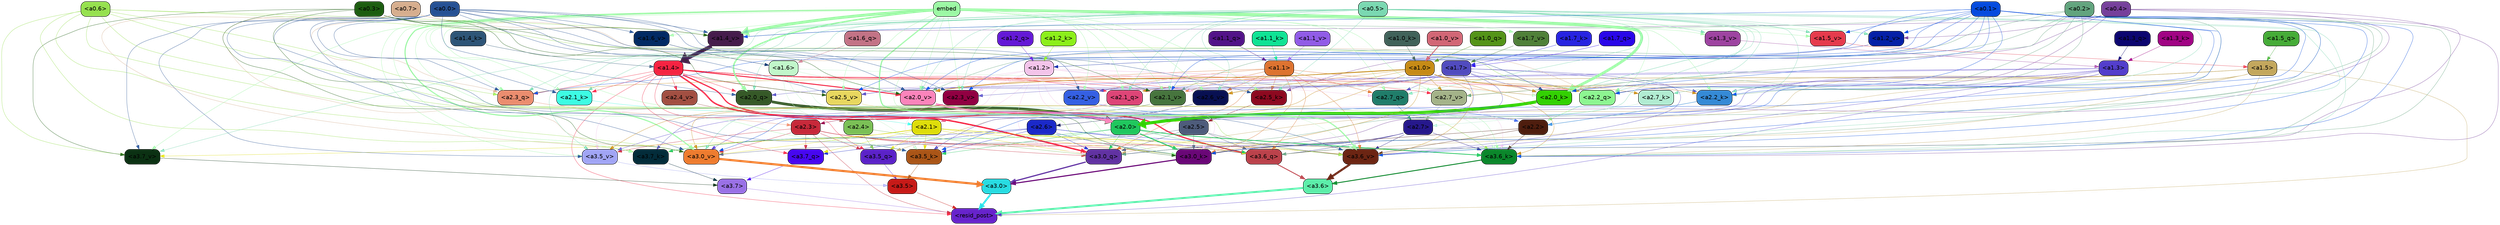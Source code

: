 strict digraph "" {
	graph [bgcolor=transparent,
		layout=dot,
		overlap=false,
		splines=true
	];
	"<a3.7>"	[color=black,
		fillcolor="#9a71e6",
		fontname=Helvetica,
		shape=box,
		style="filled, rounded"];
	"<resid_post>"	[color=black,
		fillcolor="#6723cc",
		fontname=Helvetica,
		shape=box,
		style="filled, rounded"];
	"<a3.7>" -> "<resid_post>"	[color="#9a71e6",
		penwidth=0.6239100098609924];
	"<a3.6>"	[color=black,
		fillcolor="#5ceeaa",
		fontname=Helvetica,
		shape=box,
		style="filled, rounded"];
	"<a3.6>" -> "<resid_post>"	[color="#5ceeaa",
		penwidth=4.569062113761902];
	"<a3.5>"	[color=black,
		fillcolor="#c71a18",
		fontname=Helvetica,
		shape=box,
		style="filled, rounded"];
	"<a3.5>" -> "<resid_post>"	[color="#c71a18",
		penwidth=0.6];
	"<a3.0>"	[color=black,
		fillcolor="#28dce2",
		fontname=Helvetica,
		shape=box,
		style="filled, rounded"];
	"<a3.0>" -> "<resid_post>"	[color="#28dce2",
		penwidth=4.283544182777405];
	"<a2.3>"	[color=black,
		fillcolor="#c7293a",
		fontname=Helvetica,
		shape=box,
		style="filled, rounded"];
	"<a2.3>" -> "<resid_post>"	[color="#c7293a",
		penwidth=0.6];
	"<a3.7_q>"	[color=black,
		fillcolor="#4707f0",
		fontname=Helvetica,
		shape=box,
		style="filled, rounded"];
	"<a2.3>" -> "<a3.7_q>"	[color="#c7293a",
		penwidth=0.6];
	"<a3.6_q>"	[color=black,
		fillcolor="#bb424b",
		fontname=Helvetica,
		shape=box,
		style="filled, rounded"];
	"<a2.3>" -> "<a3.6_q>"	[color="#c7293a",
		penwidth=0.6];
	"<a3.5_q>"	[color=black,
		fillcolor="#5b22c8",
		fontname=Helvetica,
		shape=box,
		style="filled, rounded"];
	"<a2.3>" -> "<a3.5_q>"	[color="#c7293a",
		penwidth=0.6];
	"<a3.0_q>"	[color=black,
		fillcolor="#6132a2",
		fontname=Helvetica,
		shape=box,
		style="filled, rounded"];
	"<a2.3>" -> "<a3.0_q>"	[color="#c7293a",
		penwidth=0.6];
	"<a3.0_k>"	[color=black,
		fillcolor="#6a0777",
		fontname=Helvetica,
		shape=box,
		style="filled, rounded"];
	"<a2.3>" -> "<a3.0_k>"	[color="#c7293a",
		penwidth=0.6];
	"<a3.6_v>"	[color=black,
		fillcolor="#6c2513",
		fontname=Helvetica,
		shape=box,
		style="filled, rounded"];
	"<a2.3>" -> "<a3.6_v>"	[color="#c7293a",
		penwidth=0.6];
	"<a3.5_v>"	[color=black,
		fillcolor="#a1a5f5",
		fontname=Helvetica,
		shape=box,
		style="filled, rounded"];
	"<a2.3>" -> "<a3.5_v>"	[color="#c7293a",
		penwidth=0.6];
	"<a3.0_v>"	[color=black,
		fillcolor="#ee7c2f",
		fontname=Helvetica,
		shape=box,
		style="filled, rounded"];
	"<a2.3>" -> "<a3.0_v>"	[color="#c7293a",
		penwidth=0.6];
	"<a1.5>"	[color=black,
		fillcolor="#c3a75d",
		fontname=Helvetica,
		shape=box,
		style="filled, rounded"];
	"<a1.5>" -> "<resid_post>"	[color="#c3a75d",
		penwidth=0.6];
	"<a1.5>" -> "<a3.6_q>"	[color="#c3a75d",
		penwidth=0.6];
	"<a1.5>" -> "<a3.5_q>"	[color="#c3a75d",
		penwidth=0.6];
	"<a1.5>" -> "<a3.0_q>"	[color="#c3a75d",
		penwidth=0.6];
	"<a3.6_k>"	[color=black,
		fillcolor="#0b872b",
		fontname=Helvetica,
		shape=box,
		style="filled, rounded"];
	"<a1.5>" -> "<a3.6_k>"	[color="#c3a75d",
		penwidth=0.6];
	"<a1.5>" -> "<a3.0_k>"	[color="#c3a75d",
		penwidth=0.6];
	"<a2.2_q>"	[color=black,
		fillcolor="#8df691",
		fontname=Helvetica,
		shape=box,
		style="filled, rounded"];
	"<a1.5>" -> "<a2.2_q>"	[color="#c3a75d",
		penwidth=0.6];
	"<a2.7_v>"	[color=black,
		fillcolor="#a4b389",
		fontname=Helvetica,
		shape=box,
		style="filled, rounded"];
	"<a1.5>" -> "<a2.7_v>"	[color="#c3a75d",
		penwidth=0.6];
	"<a2.6_v>"	[color=black,
		fillcolor="#081052",
		fontname=Helvetica,
		shape=box,
		style="filled, rounded"];
	"<a1.5>" -> "<a2.6_v>"	[color="#c3a75d",
		penwidth=0.6];
	"<a2.1_v>"	[color=black,
		fillcolor="#47753e",
		fontname=Helvetica,
		shape=box,
		style="filled, rounded"];
	"<a1.5>" -> "<a2.1_v>"	[color="#c3a75d",
		penwidth=0.6];
	"<a1.4>"	[color=black,
		fillcolor="#f52342",
		fontname=Helvetica,
		shape=box,
		style="filled, rounded"];
	"<a1.4>" -> "<resid_post>"	[color="#f52342",
		penwidth=0.6];
	"<a1.4>" -> "<a3.7_q>"	[color="#f52342",
		penwidth=0.6];
	"<a1.4>" -> "<a3.6_q>"	[color="#f52342",
		penwidth=2.7536282539367676];
	"<a1.4>" -> "<a3.5_q>"	[color="#f52342",
		penwidth=0.6];
	"<a1.4>" -> "<a3.0_q>"	[color="#f52342",
		penwidth=3.3369133472442627];
	"<a2.3_q>"	[color=black,
		fillcolor="#eb8d6f",
		fontname=Helvetica,
		shape=box,
		style="filled, rounded"];
	"<a1.4>" -> "<a2.3_q>"	[color="#f52342",
		penwidth=0.6];
	"<a1.4>" -> "<a2.2_q>"	[color="#f52342",
		penwidth=0.6];
	"<a2.1_q>"	[color=black,
		fillcolor="#de4577",
		fontname=Helvetica,
		shape=box,
		style="filled, rounded"];
	"<a1.4>" -> "<a2.1_q>"	[color="#f52342",
		penwidth=0.6];
	"<a2.0_q>"	[color=black,
		fillcolor="#365928",
		fontname=Helvetica,
		shape=box,
		style="filled, rounded"];
	"<a1.4>" -> "<a2.0_q>"	[color="#f52342",
		penwidth=0.6];
	"<a2.1_k>"	[color=black,
		fillcolor="#3dfce3",
		fontname=Helvetica,
		shape=box,
		style="filled, rounded"];
	"<a1.4>" -> "<a2.1_k>"	[color="#f52342",
		penwidth=0.6];
	"<a1.4>" -> "<a2.7_v>"	[color="#f52342",
		penwidth=0.6];
	"<a1.4>" -> "<a2.6_v>"	[color="#f52342",
		penwidth=0.6];
	"<a2.5_v>"	[color=black,
		fillcolor="#e8d75f",
		fontname=Helvetica,
		shape=box,
		style="filled, rounded"];
	"<a1.4>" -> "<a2.5_v>"	[color="#f52342",
		penwidth=0.6];
	"<a2.4_v>"	[color=black,
		fillcolor="#a24f42",
		fontname=Helvetica,
		shape=box,
		style="filled, rounded"];
	"<a1.4>" -> "<a2.4_v>"	[color="#f52342",
		penwidth=0.6];
	"<a1.4>" -> "<a2.1_v>"	[color="#f52342",
		penwidth=0.6];
	"<a2.0_v>"	[color=black,
		fillcolor="#fb84bb",
		fontname=Helvetica,
		shape=box,
		style="filled, rounded"];
	"<a1.4>" -> "<a2.0_v>"	[color="#f52342",
		penwidth=2.2818827629089355];
	"<a1.3>"	[color=black,
		fillcolor="#533ecc",
		fontname=Helvetica,
		shape=box,
		style="filled, rounded"];
	"<a1.3>" -> "<resid_post>"	[color="#533ecc",
		penwidth=0.6];
	"<a1.3>" -> "<a3.6_v>"	[color="#533ecc",
		penwidth=0.6];
	"<a1.3>" -> "<a3.5_v>"	[color="#533ecc",
		penwidth=0.6];
	"<a1.3>" -> "<a3.0_v>"	[color="#533ecc",
		penwidth=0.6];
	"<a1.3>" -> "<a2.2_q>"	[color="#533ecc",
		penwidth=0.6];
	"<a1.3>" -> "<a2.1_q>"	[color="#533ecc",
		penwidth=0.6];
	"<a2.2_k>"	[color=black,
		fillcolor="#358ad6",
		fontname=Helvetica,
		shape=box,
		style="filled, rounded"];
	"<a1.3>" -> "<a2.2_k>"	[color="#533ecc",
		penwidth=0.6];
	"<a1.3>" -> "<a2.5_v>"	[color="#533ecc",
		penwidth=0.6];
	"<a3.7_q>" -> "<a3.7>"	[color="#4707f0",
		penwidth=0.6];
	"<a3.6_q>" -> "<a3.6>"	[color="#bb424b",
		penwidth=2.0344843566417694];
	"<a3.5_q>" -> "<a3.5>"	[color="#5b22c8",
		penwidth=0.6];
	"<a3.0_q>" -> "<a3.0>"	[color="#6132a2",
		penwidth=2.863015294075012];
	"<a3.7_k>"	[color=black,
		fillcolor="#032c3a",
		fontname=Helvetica,
		shape=box,
		style="filled, rounded"];
	"<a3.7_k>" -> "<a3.7>"	[color="#032c3a",
		penwidth=0.6];
	"<a3.6_k>" -> "<a3.6>"	[color="#0b872b",
		penwidth=2.1770318150520325];
	"<a3.5_k>"	[color=black,
		fillcolor="#aa5517",
		fontname=Helvetica,
		shape=box,
		style="filled, rounded"];
	"<a3.5_k>" -> "<a3.5>"	[color="#aa5517",
		penwidth=0.6];
	"<a3.0_k>" -> "<a3.0>"	[color="#6a0777",
		penwidth=2.6323853135108948];
	"<a3.7_v>"	[color=black,
		fillcolor="#0b3113",
		fontname=Helvetica,
		shape=box,
		style="filled, rounded"];
	"<a3.7_v>" -> "<a3.7>"	[color="#0b3113",
		penwidth=0.6];
	"<a3.6_v>" -> "<a3.6>"	[color="#6c2513",
		penwidth=4.972373723983765];
	"<a3.5_v>" -> "<a3.5>"	[color="#a1a5f5",
		penwidth=0.6];
	"<a3.0_v>" -> "<a3.0>"	[color="#ee7c2f",
		penwidth=5.1638524532318115];
	"<a2.6>"	[color=black,
		fillcolor="#1b29c9",
		fontname=Helvetica,
		shape=box,
		style="filled, rounded"];
	"<a2.6>" -> "<a3.7_q>"	[color="#1b29c9",
		penwidth=0.6];
	"<a2.6>" -> "<a3.6_q>"	[color="#1b29c9",
		penwidth=0.6];
	"<a2.6>" -> "<a3.0_q>"	[color="#1b29c9",
		penwidth=0.6];
	"<a2.6>" -> "<a3.7_k>"	[color="#1b29c9",
		penwidth=0.6];
	"<a2.6>" -> "<a3.6_k>"	[color="#1b29c9",
		penwidth=0.6];
	"<a2.6>" -> "<a3.5_k>"	[color="#1b29c9",
		penwidth=0.6];
	"<a2.6>" -> "<a3.0_k>"	[color="#1b29c9",
		penwidth=0.6];
	"<a2.1>"	[color=black,
		fillcolor="#dedd0b",
		fontname=Helvetica,
		shape=box,
		style="filled, rounded"];
	"<a2.1>" -> "<a3.7_q>"	[color="#dedd0b",
		penwidth=0.6];
	"<a2.1>" -> "<a3.6_q>"	[color="#dedd0b",
		penwidth=0.6];
	"<a2.1>" -> "<a3.5_q>"	[color="#dedd0b",
		penwidth=0.6];
	"<a2.1>" -> "<a3.0_q>"	[color="#dedd0b",
		penwidth=0.6];
	"<a2.1>" -> "<a3.7_k>"	[color="#dedd0b",
		penwidth=0.6];
	"<a2.1>" -> "<a3.6_k>"	[color="#dedd0b",
		penwidth=0.6];
	"<a2.1>" -> "<a3.5_k>"	[color="#dedd0b",
		penwidth=0.6];
	"<a2.1>" -> "<a3.0_k>"	[color="#dedd0b",
		penwidth=0.6];
	"<a2.1>" -> "<a3.7_v>"	[color="#dedd0b",
		penwidth=0.6];
	"<a2.1>" -> "<a3.6_v>"	[color="#dedd0b",
		penwidth=0.6];
	"<a2.1>" -> "<a3.0_v>"	[color="#dedd0b",
		penwidth=0.6];
	"<a2.7>"	[color=black,
		fillcolor="#26188c",
		fontname=Helvetica,
		shape=box,
		style="filled, rounded"];
	"<a2.7>" -> "<a3.6_q>"	[color="#26188c",
		penwidth=0.6];
	"<a2.7>" -> "<a3.0_q>"	[color="#26188c",
		penwidth=0.6];
	"<a2.7>" -> "<a3.6_k>"	[color="#26188c",
		penwidth=0.6];
	"<a2.7>" -> "<a3.0_k>"	[color="#26188c",
		penwidth=0.6];
	"<a2.7>" -> "<a3.6_v>"	[color="#26188c",
		penwidth=0.6];
	"<a2.5>"	[color=black,
		fillcolor="#4e5c7b",
		fontname=Helvetica,
		shape=box,
		style="filled, rounded"];
	"<a2.5>" -> "<a3.6_q>"	[color="#4e5c7b",
		penwidth=0.6];
	"<a2.5>" -> "<a3.0_q>"	[color="#4e5c7b",
		penwidth=0.6];
	"<a2.5>" -> "<a3.0_k>"	[color="#4e5c7b",
		penwidth=0.6];
	"<a2.5>" -> "<a3.6_v>"	[color="#4e5c7b",
		penwidth=0.6];
	"<a2.5>" -> "<a3.0_v>"	[color="#4e5c7b",
		penwidth=0.6];
	"<a2.0>"	[color=black,
		fillcolor="#20c75e",
		fontname=Helvetica,
		shape=box,
		style="filled, rounded"];
	"<a2.0>" -> "<a3.6_q>"	[color="#20c75e",
		penwidth=0.6];
	"<a2.0>" -> "<a3.0_q>"	[color="#20c75e",
		penwidth=0.6];
	"<a2.0>" -> "<a3.7_k>"	[color="#20c75e",
		penwidth=0.6];
	"<a2.0>" -> "<a3.6_k>"	[color="#20c75e",
		penwidth=1.7047871947288513];
	"<a2.0>" -> "<a3.5_k>"	[color="#20c75e",
		penwidth=0.6];
	"<a2.0>" -> "<a3.0_k>"	[color="#20c75e",
		penwidth=2.239806979894638];
	"<a1.1>"	[color=black,
		fillcolor="#dd7330",
		fontname=Helvetica,
		shape=box,
		style="filled, rounded"];
	"<a1.1>" -> "<a3.6_q>"	[color="#dd7330",
		penwidth=0.6];
	"<a1.1>" -> "<a3.0_q>"	[color="#dd7330",
		penwidth=0.6];
	"<a1.1>" -> "<a3.0_k>"	[color="#dd7330",
		penwidth=0.6];
	"<a1.1>" -> "<a3.6_v>"	[color="#dd7330",
		penwidth=0.6];
	"<a2.7_q>"	[color=black,
		fillcolor="#207d6a",
		fontname=Helvetica,
		shape=box,
		style="filled, rounded"];
	"<a1.1>" -> "<a2.7_q>"	[color="#dd7330",
		penwidth=0.6];
	"<a2.5_k>"	[color=black,
		fillcolor="#8d0920",
		fontname=Helvetica,
		shape=box,
		style="filled, rounded"];
	"<a1.1>" -> "<a2.5_k>"	[color="#dd7330",
		penwidth=0.6];
	"<a2.0_k>"	[color=black,
		fillcolor="#33d103",
		fontname=Helvetica,
		shape=box,
		style="filled, rounded"];
	"<a1.1>" -> "<a2.0_k>"	[color="#dd7330",
		penwidth=0.6];
	"<a1.1>" -> "<a2.6_v>"	[color="#dd7330",
		penwidth=0.6];
	"<a2.2_v>"	[color=black,
		fillcolor="#3560e3",
		fontname=Helvetica,
		shape=box,
		style="filled, rounded"];
	"<a1.1>" -> "<a2.2_v>"	[color="#dd7330",
		penwidth=0.6];
	"<a1.1>" -> "<a2.1_v>"	[color="#dd7330",
		penwidth=0.6];
	"<a1.1>" -> "<a2.0_v>"	[color="#dd7330",
		penwidth=0.6];
	"<a0.4>"	[color=black,
		fillcolor="#76409b",
		fontname=Helvetica,
		shape=box,
		style="filled, rounded"];
	"<a0.4>" -> "<a3.6_q>"	[color="#76409b",
		penwidth=0.6];
	"<a0.4>" -> "<a3.0_q>"	[color="#76409b",
		penwidth=0.6];
	"<a0.4>" -> "<a3.6_k>"	[color="#76409b",
		penwidth=0.6];
	"<a0.4>" -> "<a2.5_k>"	[color="#76409b",
		penwidth=0.6];
	"<a0.4>" -> "<a2.0_k>"	[color="#76409b",
		penwidth=0.6];
	"<a1.4_v>"	[color=black,
		fillcolor="#461c4c",
		fontname=Helvetica,
		shape=box,
		style="filled, rounded"];
	"<a0.4>" -> "<a1.4_v>"	[color="#76409b",
		penwidth=0.6];
	"<a1.2_v>"	[color=black,
		fillcolor="#0520a7",
		fontname=Helvetica,
		shape=box,
		style="filled, rounded"];
	"<a0.4>" -> "<a1.2_v>"	[color="#76409b",
		penwidth=0.6];
	"<a0.2>"	[color=black,
		fillcolor="#62a47e",
		fontname=Helvetica,
		shape=box,
		style="filled, rounded"];
	"<a0.2>" -> "<a3.6_q>"	[color="#62a47e",
		penwidth=0.6];
	"<a0.2>" -> "<a3.0_q>"	[color="#62a47e",
		penwidth=0.6];
	"<a0.2>" -> "<a3.6_k>"	[color="#62a47e",
		penwidth=0.6];
	"<a0.2>" -> "<a3.0_k>"	[color="#62a47e",
		penwidth=0.6];
	"<a0.2>" -> "<a2.2_q>"	[color="#62a47e",
		penwidth=0.6];
	"<a0.2>" -> "<a2.2_k>"	[color="#62a47e",
		penwidth=0.6];
	"<a0.2>" -> "<a2.0_k>"	[color="#62a47e",
		penwidth=0.6];
	"<a0.2>" -> "<a2.7_v>"	[color="#62a47e",
		penwidth=0.6];
	"<a0.2>" -> "<a2.1_v>"	[color="#62a47e",
		penwidth=0.6];
	"<a0.2>" -> "<a2.0_v>"	[color="#62a47e",
		penwidth=0.6];
	"<a0.2>" -> "<a1.4_v>"	[color="#62a47e",
		penwidth=0.6];
	"<a2.4>"	[color=black,
		fillcolor="#7bc056",
		fontname=Helvetica,
		shape=box,
		style="filled, rounded"];
	"<a2.4>" -> "<a3.5_q>"	[color="#7bc056",
		penwidth=0.6];
	"<a2.4>" -> "<a3.0_q>"	[color="#7bc056",
		penwidth=0.6];
	"<a1.2>"	[color=black,
		fillcolor="#f3c4ea",
		fontname=Helvetica,
		shape=box,
		style="filled, rounded"];
	"<a1.2>" -> "<a3.0_q>"	[color="#f3c4ea",
		penwidth=0.6];
	"<a1.2>" -> "<a3.6_k>"	[color="#f3c4ea",
		penwidth=0.6];
	"<a1.2>" -> "<a3.5_k>"	[color="#f3c4ea",
		penwidth=0.6];
	"<a1.2>" -> "<a3.0_k>"	[color="#f3c4ea",
		penwidth=0.6];
	"<a1.2>" -> "<a3.5_v>"	[color="#f3c4ea",
		penwidth=0.6];
	"<a1.2>" -> "<a2.7_q>"	[color="#f3c4ea",
		penwidth=0.6];
	"<a1.2>" -> "<a2.2_q>"	[color="#f3c4ea",
		penwidth=0.6];
	"<a1.2>" -> "<a2.2_k>"	[color="#f3c4ea",
		penwidth=0.6];
	"<a1.2>" -> "<a2.6_v>"	[color="#f3c4ea",
		penwidth=0.6];
	"<a1.2>" -> "<a2.5_v>"	[color="#f3c4ea",
		penwidth=0.6];
	"<a2.3_v>"	[color=black,
		fillcolor="#910042",
		fontname=Helvetica,
		shape=box,
		style="filled, rounded"];
	"<a1.2>" -> "<a2.3_v>"	[color="#f3c4ea",
		penwidth=0.6];
	"<a1.2>" -> "<a2.0_v>"	[color="#f3c4ea",
		penwidth=0.6];
	"<a1.7>"	[color=black,
		fillcolor="#514bbf",
		fontname=Helvetica,
		shape=box,
		style="filled, rounded"];
	"<a1.7>" -> "<a3.7_k>"	[color="#514bbf",
		penwidth=0.6];
	"<a1.7>" -> "<a3.5_k>"	[color="#514bbf",
		penwidth=0.6];
	"<a1.7>" -> "<a3.6_v>"	[color="#514bbf",
		penwidth=0.6];
	"<a1.7>" -> "<a2.7_q>"	[color="#514bbf",
		penwidth=0.6];
	"<a1.7>" -> "<a2.2_q>"	[color="#514bbf",
		penwidth=0.6];
	"<a1.7>" -> "<a2.0_q>"	[color="#514bbf",
		penwidth=0.6];
	"<a1.7>" -> "<a2.2_k>"	[color="#514bbf",
		penwidth=0.6];
	"<a1.7>" -> "<a2.0_k>"	[color="#514bbf",
		penwidth=0.6];
	"<a1.7>" -> "<a2.5_v>"	[color="#514bbf",
		penwidth=0.6];
	"<a1.7>" -> "<a2.3_v>"	[color="#514bbf",
		penwidth=0.6];
	"<a1.7>" -> "<a2.2_v>"	[color="#514bbf",
		penwidth=0.6];
	"<a0.7>"	[color=black,
		fillcolor="#d6ae8e",
		fontname=Helvetica,
		shape=box,
		style="filled, rounded"];
	"<a0.7>" -> "<a3.7_k>"	[color="#d6ae8e",
		penwidth=0.6];
	"<a0.7>" -> "<a3.0_v>"	[color="#d6ae8e",
		penwidth=0.6];
	"<a0.7>" -> "<a2.3_q>"	[color="#d6ae8e",
		penwidth=0.6];
	"<a0.7>" -> "<a2.2_q>"	[color="#d6ae8e",
		penwidth=0.6];
	"<a0.7>" -> "<a1.4_v>"	[color="#d6ae8e",
		penwidth=0.6];
	"<a0.6>"	[color=black,
		fillcolor="#96e14f",
		fontname=Helvetica,
		shape=box,
		style="filled, rounded"];
	"<a0.6>" -> "<a3.7_k>"	[color="#96e14f",
		penwidth=0.6];
	"<a0.6>" -> "<a3.6_k>"	[color="#96e14f",
		penwidth=0.6];
	"<a0.6>" -> "<a3.0_k>"	[color="#96e14f",
		penwidth=0.6];
	"<a0.6>" -> "<a3.7_v>"	[color="#96e14f",
		penwidth=0.6];
	"<a0.6>" -> "<a3.6_v>"	[color="#96e14f",
		penwidth=0.6];
	"<a0.6>" -> "<a3.0_v>"	[color="#96e14f",
		penwidth=0.6];
	"<a0.6>" -> "<a2.3_q>"	[color="#96e14f",
		penwidth=0.6];
	"<a0.6>" -> "<a2.2_q>"	[color="#96e14f",
		penwidth=0.6];
	"<a0.6>" -> "<a1.4_v>"	[color="#96e14f",
		penwidth=0.6];
	embed	[color=black,
		fillcolor="#9cf8a4",
		fontname=Helvetica,
		shape=box,
		style="filled, rounded"];
	embed -> "<a3.7_k>"	[color="#9cf8a4",
		penwidth=0.6];
	embed -> "<a3.6_k>"	[color="#9cf8a4",
		penwidth=0.6];
	embed -> "<a3.5_k>"	[color="#9cf8a4",
		penwidth=0.6];
	embed -> "<a3.0_k>"	[color="#9cf8a4",
		penwidth=0.6];
	embed -> "<a3.7_v>"	[color="#9cf8a4",
		penwidth=0.6];
	embed -> "<a3.6_v>"	[color="#9cf8a4",
		penwidth=2.7369276881217957];
	embed -> "<a3.5_v>"	[color="#9cf8a4",
		penwidth=0.6];
	embed -> "<a3.0_v>"	[color="#9cf8a4",
		penwidth=2.5778204202651978];
	embed -> "<a2.7_q>"	[color="#9cf8a4",
		penwidth=0.6];
	embed -> "<a2.3_q>"	[color="#9cf8a4",
		penwidth=0.6];
	embed -> "<a2.2_q>"	[color="#9cf8a4",
		penwidth=0.6];
	embed -> "<a2.1_q>"	[color="#9cf8a4",
		penwidth=0.6];
	embed -> "<a2.0_q>"	[color="#9cf8a4",
		penwidth=3.459219217300415];
	embed -> "<a2.5_k>"	[color="#9cf8a4",
		penwidth=0.6];
	embed -> "<a2.2_k>"	[color="#9cf8a4",
		penwidth=0.6363201141357422];
	embed -> "<a2.1_k>"	[color="#9cf8a4",
		penwidth=0.6];
	embed -> "<a2.0_k>"	[color="#9cf8a4",
		penwidth=6.407642982900143];
	embed -> "<a2.7_v>"	[color="#9cf8a4",
		penwidth=0.6];
	embed -> "<a2.6_v>"	[color="#9cf8a4",
		penwidth=0.6];
	embed -> "<a2.5_v>"	[color="#9cf8a4",
		penwidth=0.6];
	embed -> "<a2.3_v>"	[color="#9cf8a4",
		penwidth=0.6];
	embed -> "<a2.2_v>"	[color="#9cf8a4",
		penwidth=0.6175012588500977];
	embed -> "<a2.1_v>"	[color="#9cf8a4",
		penwidth=0.6];
	embed -> "<a2.0_v>"	[color="#9cf8a4",
		penwidth=0.6];
	"<a1.7_v>"	[color=black,
		fillcolor="#508039",
		fontname=Helvetica,
		shape=box,
		style="filled, rounded"];
	embed -> "<a1.7_v>"	[color="#9cf8a4",
		penwidth=0.6];
	"<a1.6_v>"	[color=black,
		fillcolor="#022a64",
		fontname=Helvetica,
		shape=box,
		style="filled, rounded"];
	embed -> "<a1.6_v>"	[color="#9cf8a4",
		penwidth=0.6];
	"<a1.5_v>"	[color=black,
		fillcolor="#e63b4d",
		fontname=Helvetica,
		shape=box,
		style="filled, rounded"];
	embed -> "<a1.5_v>"	[color="#9cf8a4",
		penwidth=0.6];
	embed -> "<a1.4_v>"	[color="#9cf8a4",
		penwidth=6.860090345144272];
	"<a1.3_v>"	[color=black,
		fillcolor="#9e44a1",
		fontname=Helvetica,
		shape=box,
		style="filled, rounded"];
	embed -> "<a1.3_v>"	[color="#9cf8a4",
		penwidth=0.6];
	embed -> "<a1.2_v>"	[color="#9cf8a4",
		penwidth=0.6];
	"<a2.2>"	[color=black,
		fillcolor="#4e1d0e",
		fontname=Helvetica,
		shape=box,
		style="filled, rounded"];
	"<a2.2>" -> "<a3.6_k>"	[color="#4e1d0e",
		penwidth=0.6];
	"<a2.2>" -> "<a3.0_k>"	[color="#4e1d0e",
		penwidth=0.6];
	"<a2.2>" -> "<a3.6_v>"	[color="#4e1d0e",
		penwidth=0.6];
	"<a1.6>"	[color=black,
		fillcolor="#c1f6ca",
		fontname=Helvetica,
		shape=box,
		style="filled, rounded"];
	"<a1.6>" -> "<a3.6_k>"	[color="#c1f6ca",
		penwidth=0.6];
	"<a1.6>" -> "<a3.5_k>"	[color="#c1f6ca",
		penwidth=0.6];
	"<a1.6>" -> "<a3.6_v>"	[color="#c1f6ca",
		penwidth=0.6];
	"<a1.6>" -> "<a2.0_k>"	[color="#c1f6ca",
		penwidth=0.6];
	"<a1.6>" -> "<a2.0_v>"	[color="#c1f6ca",
		penwidth=0.6];
	"<a1.0>"	[color=black,
		fillcolor="#c68b16",
		fontname=Helvetica,
		shape=box,
		style="filled, rounded"];
	"<a1.0>" -> "<a3.6_k>"	[color="#c68b16",
		penwidth=0.6];
	"<a1.0>" -> "<a3.0_k>"	[color="#c68b16",
		penwidth=0.6];
	"<a1.0>" -> "<a3.6_v>"	[color="#c68b16",
		penwidth=0.6];
	"<a1.0>" -> "<a3.5_v>"	[color="#c68b16",
		penwidth=0.6];
	"<a1.0>" -> "<a3.0_v>"	[color="#c68b16",
		penwidth=0.6];
	"<a1.0>" -> "<a2.3_q>"	[color="#c68b16",
		penwidth=0.6];
	"<a1.0>" -> "<a2.2_q>"	[color="#c68b16",
		penwidth=0.6];
	"<a1.0>" -> "<a2.1_q>"	[color="#c68b16",
		penwidth=0.6];
	"<a2.7_k>"	[color=black,
		fillcolor="#b1ecd2",
		fontname=Helvetica,
		shape=box,
		style="filled, rounded"];
	"<a1.0>" -> "<a2.7_k>"	[color="#c68b16",
		penwidth=0.6];
	"<a1.0>" -> "<a2.2_k>"	[color="#c68b16",
		penwidth=0.6];
	"<a1.0>" -> "<a2.0_k>"	[color="#c68b16",
		penwidth=0.6];
	"<a1.0>" -> "<a2.7_v>"	[color="#c68b16",
		penwidth=0.6];
	"<a1.0>" -> "<a2.6_v>"	[color="#c68b16",
		penwidth=0.6];
	"<a1.0>" -> "<a2.0_v>"	[color="#c68b16",
		penwidth=1.2978954315185547];
	"<a0.5>"	[color=black,
		fillcolor="#7ad8b1",
		fontname=Helvetica,
		shape=box,
		style="filled, rounded"];
	"<a0.5>" -> "<a3.6_k>"	[color="#7ad8b1",
		penwidth=0.6];
	"<a0.5>" -> "<a3.7_v>"	[color="#7ad8b1",
		penwidth=0.6];
	"<a0.5>" -> "<a3.6_v>"	[color="#7ad8b1",
		penwidth=0.6];
	"<a0.5>" -> "<a3.5_v>"	[color="#7ad8b1",
		penwidth=0.6];
	"<a0.5>" -> "<a3.0_v>"	[color="#7ad8b1",
		penwidth=0.6];
	"<a0.5>" -> "<a2.7_q>"	[color="#7ad8b1",
		penwidth=0.6];
	"<a0.5>" -> "<a2.3_q>"	[color="#7ad8b1",
		penwidth=0.6];
	"<a0.5>" -> "<a2.2_q>"	[color="#7ad8b1",
		penwidth=0.6];
	"<a0.5>" -> "<a2.1_q>"	[color="#7ad8b1",
		penwidth=0.6];
	"<a0.5>" -> "<a2.0_q>"	[color="#7ad8b1",
		penwidth=0.6];
	"<a0.5>" -> "<a2.7_k>"	[color="#7ad8b1",
		penwidth=0.6];
	"<a0.5>" -> "<a2.5_k>"	[color="#7ad8b1",
		penwidth=0.6];
	"<a0.5>" -> "<a2.2_k>"	[color="#7ad8b1",
		penwidth=0.6];
	"<a0.5>" -> "<a2.1_k>"	[color="#7ad8b1",
		penwidth=0.6];
	"<a0.5>" -> "<a2.0_k>"	[color="#7ad8b1",
		penwidth=0.7721366882324219];
	"<a0.5>" -> "<a2.6_v>"	[color="#7ad8b1",
		penwidth=0.6];
	"<a0.5>" -> "<a2.3_v>"	[color="#7ad8b1",
		penwidth=0.6];
	"<a0.5>" -> "<a2.1_v>"	[color="#7ad8b1",
		penwidth=0.6];
	"<a0.5>" -> "<a2.0_v>"	[color="#7ad8b1",
		penwidth=0.6];
	"<a0.5>" -> "<a1.5_v>"	[color="#7ad8b1",
		penwidth=0.6];
	"<a0.5>" -> "<a1.4_v>"	[color="#7ad8b1",
		penwidth=1.0206317901611328];
	"<a0.5>" -> "<a1.3_v>"	[color="#7ad8b1",
		penwidth=0.6];
	"<a0.5>" -> "<a1.2_v>"	[color="#7ad8b1",
		penwidth=0.6];
	"<a0.1>"	[color=black,
		fillcolor="#054bde",
		fontname=Helvetica,
		shape=box,
		style="filled, rounded"];
	"<a0.1>" -> "<a3.6_k>"	[color="#054bde",
		penwidth=0.6];
	"<a0.1>" -> "<a3.5_k>"	[color="#054bde",
		penwidth=0.6];
	"<a0.1>" -> "<a3.0_k>"	[color="#054bde",
		penwidth=0.6];
	"<a0.1>" -> "<a3.6_v>"	[color="#054bde",
		penwidth=0.6];
	"<a0.1>" -> "<a3.0_v>"	[color="#054bde",
		penwidth=0.6];
	"<a0.1>" -> "<a2.3_q>"	[color="#054bde",
		penwidth=0.6];
	"<a0.1>" -> "<a2.2_q>"	[color="#054bde",
		penwidth=0.6];
	"<a0.1>" -> "<a2.2_k>"	[color="#054bde",
		penwidth=0.6];
	"<a0.1>" -> "<a2.0_k>"	[color="#054bde",
		penwidth=0.6];
	"<a0.1>" -> "<a2.5_v>"	[color="#054bde",
		penwidth=0.6];
	"<a0.1>" -> "<a2.3_v>"	[color="#054bde",
		penwidth=0.6];
	"<a0.1>" -> "<a2.1_v>"	[color="#054bde",
		penwidth=0.6];
	"<a0.1>" -> "<a2.0_v>"	[color="#054bde",
		penwidth=0.6];
	"<a0.1>" -> "<a1.5_v>"	[color="#054bde",
		penwidth=0.6];
	"<a0.1>" -> "<a1.4_v>"	[color="#054bde",
		penwidth=0.6];
	"<a0.1>" -> "<a1.2_v>"	[color="#054bde",
		penwidth=0.6];
	"<a0.0>"	[color=black,
		fillcolor="#265194",
		fontname=Helvetica,
		shape=box,
		style="filled, rounded"];
	"<a0.0>" -> "<a3.5_k>"	[color="#265194",
		penwidth=0.6];
	"<a0.0>" -> "<a3.7_v>"	[color="#265194",
		penwidth=0.6];
	"<a0.0>" -> "<a3.6_v>"	[color="#265194",
		penwidth=0.6];
	"<a0.0>" -> "<a3.5_v>"	[color="#265194",
		penwidth=0.6];
	"<a0.0>" -> "<a3.0_v>"	[color="#265194",
		penwidth=0.6];
	"<a0.0>" -> "<a2.3_q>"	[color="#265194",
		penwidth=0.6];
	"<a0.0>" -> "<a2.0_q>"	[color="#265194",
		penwidth=0.6];
	"<a0.0>" -> "<a2.5_k>"	[color="#265194",
		penwidth=0.6];
	"<a0.0>" -> "<a2.1_k>"	[color="#265194",
		penwidth=0.6];
	"<a0.0>" -> "<a2.0_k>"	[color="#265194",
		penwidth=0.6];
	"<a0.0>" -> "<a2.5_v>"	[color="#265194",
		penwidth=0.6];
	"<a0.0>" -> "<a2.3_v>"	[color="#265194",
		penwidth=0.6];
	"<a0.0>" -> "<a2.2_v>"	[color="#265194",
		penwidth=0.6];
	"<a0.0>" -> "<a2.0_v>"	[color="#265194",
		penwidth=0.6];
	"<a0.0>" -> "<a1.6_v>"	[color="#265194",
		penwidth=0.6];
	"<a0.0>" -> "<a1.4_v>"	[color="#265194",
		penwidth=0.6];
	"<a0.3>"	[color=black,
		fillcolor="#1c5d10",
		fontname=Helvetica,
		shape=box,
		style="filled, rounded"];
	"<a0.3>" -> "<a3.0_k>"	[color="#1c5d10",
		penwidth=0.6];
	"<a0.3>" -> "<a3.7_v>"	[color="#1c5d10",
		penwidth=0.6];
	"<a0.3>" -> "<a3.0_v>"	[color="#1c5d10",
		penwidth=0.6];
	"<a0.3>" -> "<a2.5_v>"	[color="#1c5d10",
		penwidth=0.6];
	"<a0.3>" -> "<a2.1_v>"	[color="#1c5d10",
		penwidth=0.6];
	"<a0.3>" -> "<a2.0_v>"	[color="#1c5d10",
		penwidth=0.6];
	"<a0.3>" -> "<a1.4_v>"	[color="#1c5d10",
		penwidth=0.6];
	"<a2.7_q>" -> "<a2.7>"	[color="#207d6a",
		penwidth=0.6];
	"<a2.3_q>" -> "<a2.3>"	[color="#eb8d6f",
		penwidth=0.6];
	"<a2.2_q>" -> "<a2.2>"	[color="#8df691",
		penwidth=0.7441773414611816];
	"<a2.1_q>" -> "<a2.1>"	[color="#de4577",
		penwidth=0.6];
	"<a2.0_q>" -> "<a2.0>"	[color="#365928",
		penwidth=6.422367453575134];
	"<a2.7_k>" -> "<a2.7>"	[color="#b1ecd2",
		penwidth=0.6];
	"<a2.5_k>" -> "<a2.5>"	[color="#8d0920",
		penwidth=0.6];
	"<a2.2_k>" -> "<a2.2>"	[color="#358ad6",
		penwidth=0.8810110092163086];
	"<a2.1_k>" -> "<a2.1>"	[color="#3dfce3",
		penwidth=0.6];
	"<a2.0_k>" -> "<a2.0>"	[color="#33d103",
		penwidth=7.398894429206848];
	"<a2.7_v>" -> "<a2.7>"	[color="#a4b389",
		penwidth=0.6];
	"<a2.6_v>" -> "<a2.6>"	[color="#081052",
		penwidth=0.6];
	"<a2.5_v>" -> "<a2.5>"	[color="#e8d75f",
		penwidth=0.6];
	"<a2.4_v>" -> "<a2.4>"	[color="#a24f42",
		penwidth=0.6];
	"<a2.3_v>" -> "<a2.3>"	[color="#910042",
		penwidth=0.6];
	"<a2.2_v>" -> "<a2.2>"	[color="#3560e3",
		penwidth=0.6];
	"<a2.1_v>" -> "<a2.1>"	[color="#47753e",
		penwidth=0.6];
	"<a2.0_v>" -> "<a2.0>"	[color="#fb84bb",
		penwidth=5.395828627049923];
	"<a1.7_q>"	[color=black,
		fillcolor="#2a07e9",
		fontname=Helvetica,
		shape=box,
		style="filled, rounded"];
	"<a1.7_q>" -> "<a1.7>"	[color="#2a07e9",
		penwidth=0.6];
	"<a1.6_q>"	[color=black,
		fillcolor="#c37386",
		fontname=Helvetica,
		shape=box,
		style="filled, rounded"];
	"<a1.6_q>" -> "<a1.6>"	[color="#c37386",
		penwidth=0.6];
	"<a1.5_q>"	[color=black,
		fillcolor="#46ac38",
		fontname=Helvetica,
		shape=box,
		style="filled, rounded"];
	"<a1.5_q>" -> "<a1.5>"	[color="#46ac38",
		penwidth=0.6];
	"<a1.3_q>"	[color=black,
		fillcolor="#0c0670",
		fontname=Helvetica,
		shape=box,
		style="filled, rounded"];
	"<a1.3_q>" -> "<a1.3>"	[color="#0c0670",
		penwidth=0.6];
	"<a1.2_q>"	[color=black,
		fillcolor="#6419d6",
		fontname=Helvetica,
		shape=box,
		style="filled, rounded"];
	"<a1.2_q>" -> "<a1.2>"	[color="#6419d6",
		penwidth=0.6];
	"<a1.1_q>"	[color=black,
		fillcolor="#521388",
		fontname=Helvetica,
		shape=box,
		style="filled, rounded"];
	"<a1.1_q>" -> "<a1.1>"	[color="#521388",
		penwidth=0.6];
	"<a1.0_q>"	[color=black,
		fillcolor="#549418",
		fontname=Helvetica,
		shape=box,
		style="filled, rounded"];
	"<a1.0_q>" -> "<a1.0>"	[color="#549418",
		penwidth=0.6];
	"<a1.7_k>"	[color=black,
		fillcolor="#2824e1",
		fontname=Helvetica,
		shape=box,
		style="filled, rounded"];
	"<a1.7_k>" -> "<a1.7>"	[color="#2824e1",
		penwidth=0.6];
	"<a1.4_k>"	[color=black,
		fillcolor="#2e5577",
		fontname=Helvetica,
		shape=box,
		style="filled, rounded"];
	"<a1.4_k>" -> "<a1.4>"	[color="#2e5577",
		penwidth=0.6];
	"<a1.3_k>"	[color=black,
		fillcolor="#a10484",
		fontname=Helvetica,
		shape=box,
		style="filled, rounded"];
	"<a1.3_k>" -> "<a1.3>"	[color="#a10484",
		penwidth=0.6];
	"<a1.2_k>"	[color=black,
		fillcolor="#8cef1a",
		fontname=Helvetica,
		shape=box,
		style="filled, rounded"];
	"<a1.2_k>" -> "<a1.2>"	[color="#8cef1a",
		penwidth=0.6];
	"<a1.1_k>"	[color=black,
		fillcolor="#10e395",
		fontname=Helvetica,
		shape=box,
		style="filled, rounded"];
	"<a1.1_k>" -> "<a1.1>"	[color="#10e395",
		penwidth=0.6];
	"<a1.0_k>"	[color=black,
		fillcolor="#41625a",
		fontname=Helvetica,
		shape=box,
		style="filled, rounded"];
	"<a1.0_k>" -> "<a1.0>"	[color="#41625a",
		penwidth=0.6];
	"<a1.7_v>" -> "<a1.7>"	[color="#508039",
		penwidth=0.6];
	"<a1.6_v>" -> "<a1.6>"	[color="#022a64",
		penwidth=0.6];
	"<a1.5_v>" -> "<a1.5>"	[color="#e63b4d",
		penwidth=0.6];
	"<a1.4_v>" -> "<a1.4>"	[color="#461c4c",
		penwidth=8.774570226669312];
	"<a1.3_v>" -> "<a1.3>"	[color="#9e44a1",
		penwidth=0.6];
	"<a1.2_v>" -> "<a1.2>"	[color="#0520a7",
		penwidth=0.6];
	"<a1.1_v>"	[color=black,
		fillcolor="#915ce7",
		fontname=Helvetica,
		shape=box,
		style="filled, rounded"];
	"<a1.1_v>" -> "<a1.1>"	[color="#915ce7",
		penwidth=0.6];
	"<a1.0_v>"	[color=black,
		fillcolor="#d26776",
		fontname=Helvetica,
		shape=box,
		style="filled, rounded"];
	"<a1.0_v>" -> "<a1.0>"	[color="#d26776",
		penwidth=2.0497570037841797];
}
